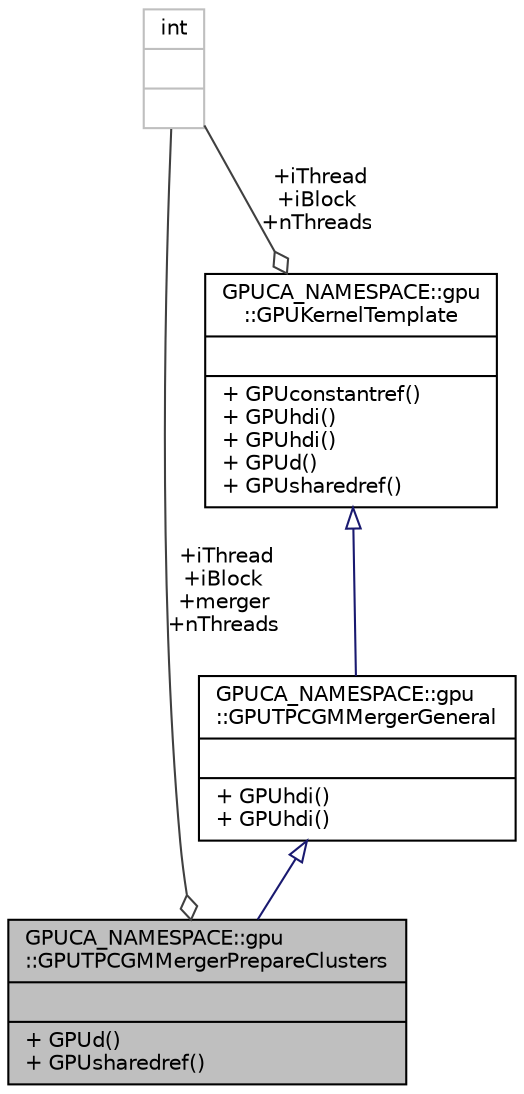 digraph "GPUCA_NAMESPACE::gpu::GPUTPCGMMergerPrepareClusters"
{
 // INTERACTIVE_SVG=YES
  bgcolor="transparent";
  edge [fontname="Helvetica",fontsize="10",labelfontname="Helvetica",labelfontsize="10"];
  node [fontname="Helvetica",fontsize="10",shape=record];
  Node3 [label="{GPUCA_NAMESPACE::gpu\l::GPUTPCGMMergerPrepareClusters\n||+ GPUd()\l+ GPUsharedref()\l}",height=0.2,width=0.4,color="black", fillcolor="grey75", style="filled", fontcolor="black"];
  Node4 -> Node3 [dir="back",color="midnightblue",fontsize="10",style="solid",arrowtail="onormal",fontname="Helvetica"];
  Node4 [label="{GPUCA_NAMESPACE::gpu\l::GPUTPCGMMergerGeneral\n||+ GPUhdi()\l+ GPUhdi()\l}",height=0.2,width=0.4,color="black",URL="$da/dd0/classGPUCA__NAMESPACE_1_1gpu_1_1GPUTPCGMMergerGeneral.html"];
  Node5 -> Node4 [dir="back",color="midnightblue",fontsize="10",style="solid",arrowtail="onormal",fontname="Helvetica"];
  Node5 [label="{GPUCA_NAMESPACE::gpu\l::GPUKernelTemplate\n||+ GPUconstantref()\l+ GPUhdi()\l+ GPUhdi()\l+ GPUd()\l+ GPUsharedref()\l}",height=0.2,width=0.4,color="black",URL="$d3/d60/classGPUCA__NAMESPACE_1_1gpu_1_1GPUKernelTemplate.html"];
  Node6 -> Node5 [color="grey25",fontsize="10",style="solid",label=" +iThread\n+iBlock\n+nThreads" ,arrowhead="odiamond",fontname="Helvetica"];
  Node6 [label="{int\n||}",height=0.2,width=0.4,color="grey75"];
  Node6 -> Node3 [color="grey25",fontsize="10",style="solid",label=" +iThread\n+iBlock\n+merger\n+nThreads" ,arrowhead="odiamond",fontname="Helvetica"];
}
